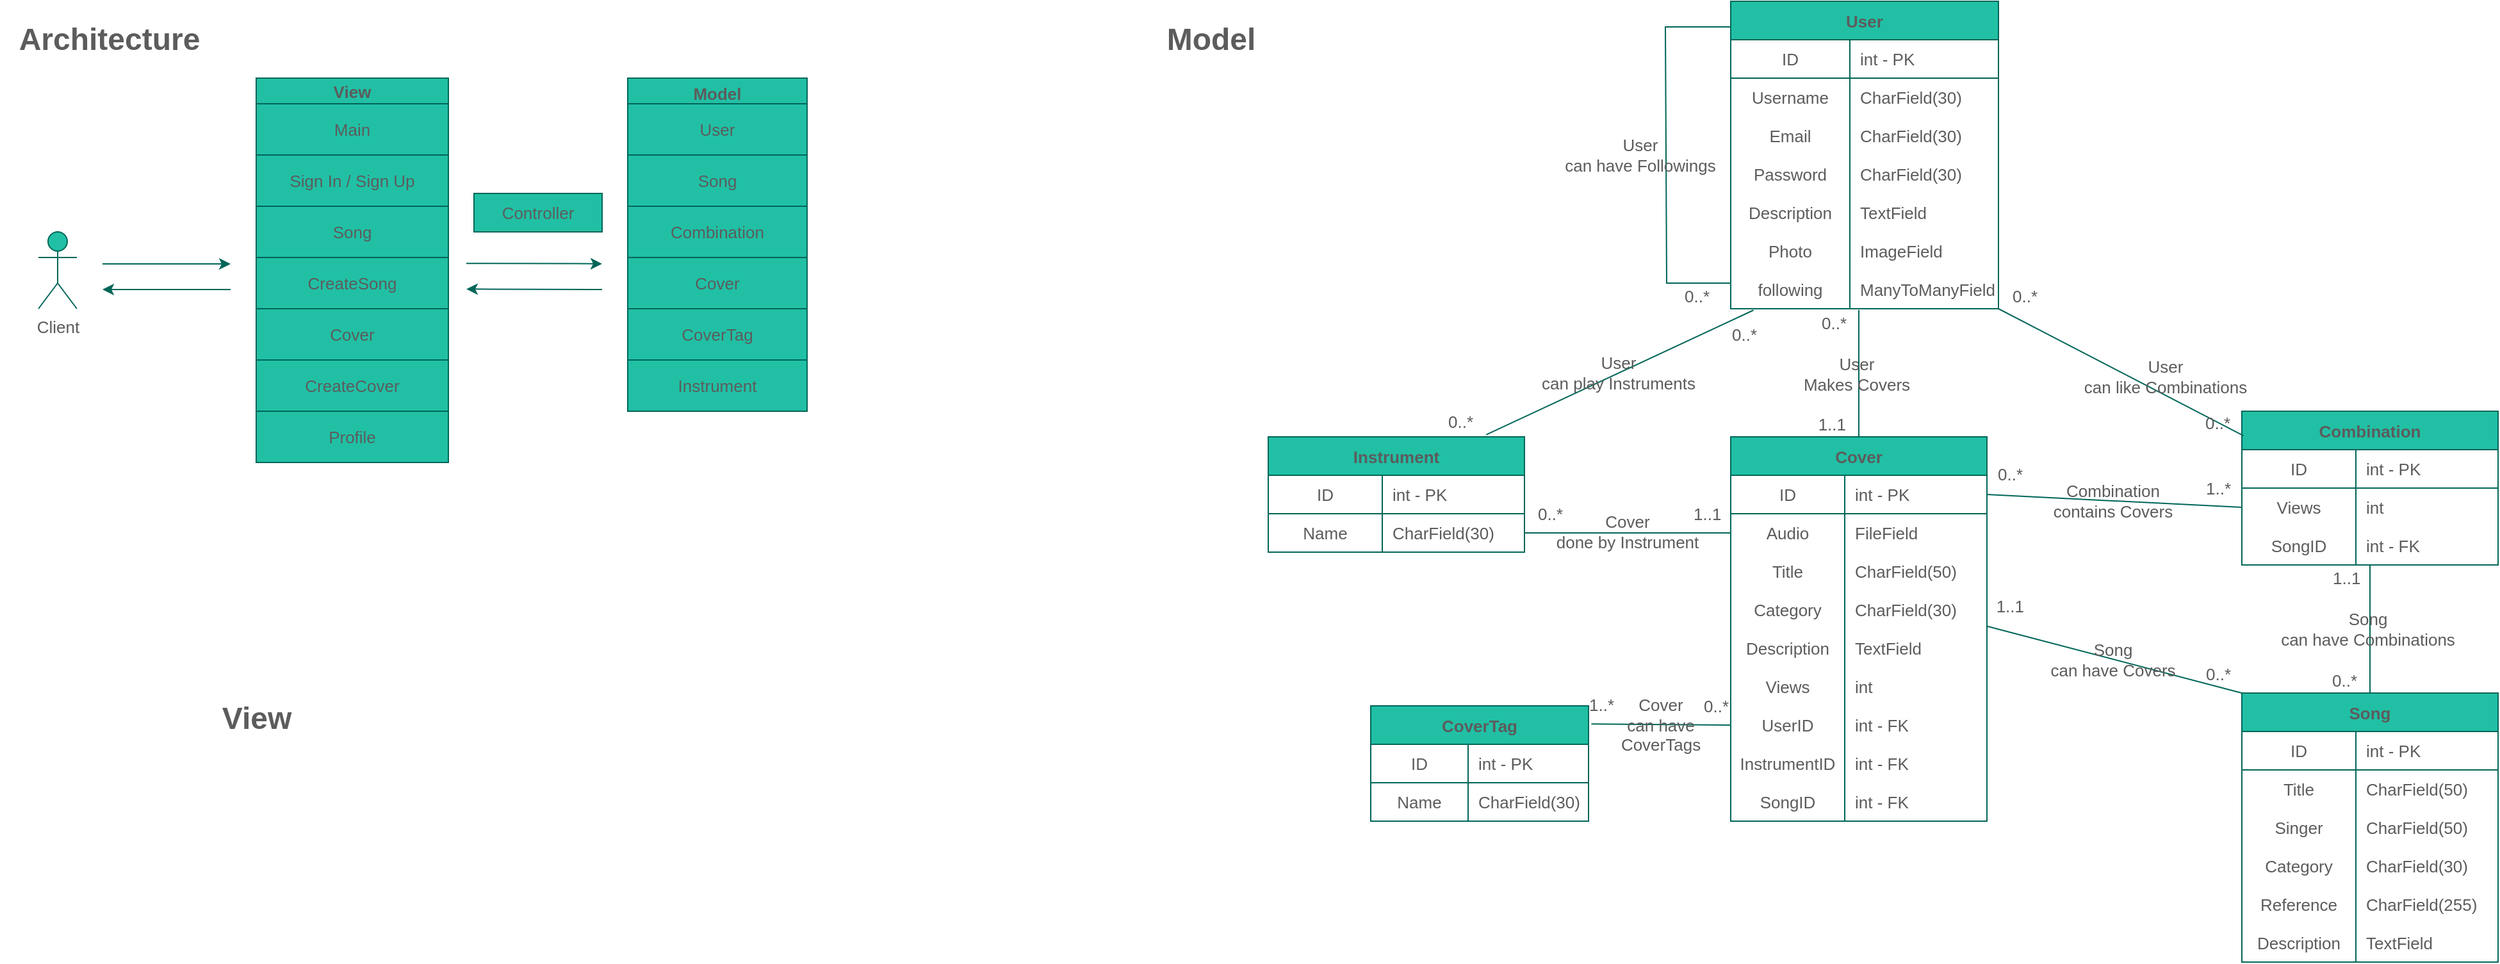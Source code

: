 <mxfile>
    <diagram id="qhhgVpQUWNCosZ2mL5r4" name="페이지-1">
        <mxGraphModel dx="892" dy="790" grid="1" gridSize="10" guides="1" tooltips="1" connect="1" arrows="1" fold="1" page="1" pageScale="1" pageWidth="827" pageHeight="1169" background="#FFFFFF" math="0" shadow="0">
            <root>
                <mxCell id="0"/>
                <mxCell id="1" parent="0"/>
                <mxCell id="4" style="edgeStyle=orthogonalEdgeStyle;rounded=0;orthogonalLoop=1;jettySize=auto;html=1;exitX=1;exitY=0.25;exitDx=0;exitDy=0;entryX=0;entryY=0.25;entryDx=0;entryDy=0;fontFamily=Helvetica;fontColor=#5C5C5C;labelBackgroundColor=none;labelBorderColor=none;strokeColor=#006658;fontSize=13;" parent="1" edge="1">
                    <mxGeometry relative="1" as="geometry">
                        <mxPoint x="260" y="265" as="targetPoint"/>
                        <mxPoint x="160" y="265" as="sourcePoint"/>
                    </mxGeometry>
                </mxCell>
                <mxCell id="7" style="edgeStyle=orthogonalEdgeStyle;rounded=0;orthogonalLoop=1;jettySize=auto;html=1;exitX=0;exitY=0.75;exitDx=0;exitDy=0;entryX=1;entryY=0.75;entryDx=0;entryDy=0;fontFamily=Helvetica;fontColor=#5C5C5C;labelBackgroundColor=none;labelBorderColor=none;strokeColor=#006658;fontSize=13;" parent="1" edge="1">
                    <mxGeometry relative="1" as="geometry">
                        <mxPoint x="260" y="285" as="sourcePoint"/>
                        <Array as="points">
                            <mxPoint x="260" y="285"/>
                            <mxPoint x="260" y="285"/>
                        </Array>
                        <mxPoint x="160" y="285" as="targetPoint"/>
                    </mxGeometry>
                </mxCell>
                <mxCell id="11" value="View" style="swimlane;fontFamily=Helvetica;fontColor=#5C5C5C;labelBackgroundColor=none;labelBorderColor=none;strokeColor=#006658;fillColor=#21C0A5;container=0;fontSize=13;startSize=20;" parent="1" vertex="1">
                    <mxGeometry x="280" y="120" width="150" height="300" as="geometry"/>
                </mxCell>
                <mxCell id="12" value="Main" style="whiteSpace=wrap;html=1;fontFamily=Helvetica;fontColor=#5C5C5C;labelBackgroundColor=none;labelBorderColor=none;strokeColor=#006658;fillColor=#21C0A5;fontSize=13;" parent="11" vertex="1">
                    <mxGeometry y="20" width="150" height="40.0" as="geometry"/>
                </mxCell>
                <mxCell id="30" value="Sign In / Sign Up" style="whiteSpace=wrap;html=1;fontFamily=Helvetica;fontColor=#5C5C5C;labelBackgroundColor=none;labelBorderColor=none;strokeColor=#006658;fillColor=#21C0A5;fontSize=13;" parent="11" vertex="1">
                    <mxGeometry y="60.0" width="150" height="40.0" as="geometry"/>
                </mxCell>
                <mxCell id="31" value="Song" style="whiteSpace=wrap;html=1;fontFamily=Helvetica;fontColor=#5C5C5C;labelBackgroundColor=none;labelBorderColor=none;strokeColor=#006658;fillColor=#21C0A5;fontSize=13;" parent="11" vertex="1">
                    <mxGeometry y="100.0" width="150" height="40.0" as="geometry"/>
                </mxCell>
                <mxCell id="32" value="CreateSong" style="whiteSpace=wrap;html=1;fontFamily=Helvetica;fontColor=#5C5C5C;labelBackgroundColor=none;labelBorderColor=none;strokeColor=#006658;fillColor=#21C0A5;fontSize=13;" parent="11" vertex="1">
                    <mxGeometry y="140" width="150" height="40.0" as="geometry"/>
                </mxCell>
                <mxCell id="33" value="Cover" style="whiteSpace=wrap;html=1;fontFamily=Helvetica;fontColor=#5C5C5C;labelBackgroundColor=none;labelBorderColor=none;strokeColor=#006658;fillColor=#21C0A5;fontSize=13;" parent="11" vertex="1">
                    <mxGeometry y="180.0" width="150" height="40.0" as="geometry"/>
                </mxCell>
                <mxCell id="34" value="CreateCover" style="whiteSpace=wrap;html=1;fontFamily=Helvetica;fontColor=#5C5C5C;labelBackgroundColor=none;labelBorderColor=none;strokeColor=#006658;fillColor=#21C0A5;fontSize=13;" parent="11" vertex="1">
                    <mxGeometry y="220" width="150" height="40.0" as="geometry"/>
                </mxCell>
                <mxCell id="35" value="Profile" style="whiteSpace=wrap;html=1;fontFamily=Helvetica;fontColor=#5C5C5C;labelBackgroundColor=none;labelBorderColor=none;strokeColor=#006658;fillColor=#21C0A5;fontSize=13;" parent="11" vertex="1">
                    <mxGeometry y="260" width="150" height="40.0" as="geometry"/>
                </mxCell>
                <mxCell id="23" value="Controller" style="rounded=0;whiteSpace=wrap;html=1;fontFamily=Helvetica;fontColor=#5C5C5C;labelBackgroundColor=none;labelBorderColor=none;strokeColor=#006658;fillColor=#21C0A5;fontSize=13;" parent="1" vertex="1">
                    <mxGeometry x="450" y="210" width="100" height="30" as="geometry"/>
                </mxCell>
                <mxCell id="24" style="edgeStyle=orthogonalEdgeStyle;rounded=0;orthogonalLoop=1;jettySize=auto;html=1;exitX=1;exitY=0.25;exitDx=0;exitDy=0;fontFamily=Helvetica;fontColor=#5C5C5C;labelBackgroundColor=none;labelBorderColor=none;strokeColor=#006658;fontSize=13;" parent="1" edge="1">
                    <mxGeometry relative="1" as="geometry">
                        <mxPoint x="550" y="265" as="targetPoint"/>
                        <mxPoint x="444" y="264.66" as="sourcePoint"/>
                        <Array as="points">
                            <mxPoint x="530" y="265"/>
                            <mxPoint x="530" y="265"/>
                        </Array>
                    </mxGeometry>
                </mxCell>
                <mxCell id="25" style="edgeStyle=orthogonalEdgeStyle;rounded=0;orthogonalLoop=1;jettySize=auto;html=1;entryX=1;entryY=0.75;entryDx=0;entryDy=0;fontFamily=Helvetica;fontColor=#5C5C5C;labelBackgroundColor=none;labelBorderColor=none;strokeColor=#006658;fontSize=13;" parent="1" edge="1">
                    <mxGeometry relative="1" as="geometry">
                        <mxPoint x="550" y="285" as="sourcePoint"/>
                        <Array as="points">
                            <mxPoint x="544" y="284.66"/>
                            <mxPoint x="544" y="284.66"/>
                        </Array>
                        <mxPoint x="444" y="284.66" as="targetPoint"/>
                    </mxGeometry>
                </mxCell>
                <mxCell id="26" value="Model" style="swimlane;fontFamily=Helvetica;fontColor=#5C5C5C;labelBackgroundColor=none;labelBorderColor=none;strokeColor=#006658;fillColor=#21C0A5;expand=1;container=0;fontSize=13;" parent="1" vertex="1">
                    <mxGeometry x="570" y="120" width="140" height="260" as="geometry"/>
                </mxCell>
                <mxCell id="36" value="Client" style="shape=umlActor;verticalLabelPosition=bottom;verticalAlign=top;html=1;outlineConnect=0;fontFamily=Helvetica;fontColor=#5C5C5C;labelBackgroundColor=none;labelBorderColor=none;strokeColor=#006658;fillColor=#21C0A5;fontSize=13;" parent="1" vertex="1">
                    <mxGeometry x="110" y="240" width="30" height="60" as="geometry"/>
                </mxCell>
                <mxCell id="125" value="User" style="shape=table;startSize=30;container=1;collapsible=0;childLayout=tableLayout;fixedRows=1;rowLines=0;fontStyle=1;align=center;fontFamily=Helvetica;fontSize=13;fontColor=#5C5C5C;labelBackgroundColor=none;labelBorderColor=none;strokeColor=#006658;fillColor=#21C0A5;resizeHeight=0;movable=1;resizable=1;" parent="1" vertex="1">
                    <mxGeometry x="1431" y="60" width="209" height="240" as="geometry"/>
                </mxCell>
                <mxCell id="126" value="" style="shape=partialRectangle;html=1;whiteSpace=wrap;collapsible=0;dropTarget=0;pointerEvents=0;fillColor=none;top=0;left=0;bottom=1;right=0;points=[[0,0.5],[1,0.5]];portConstraint=eastwest;fontFamily=Helvetica;fontColor=#5C5C5C;labelBackgroundColor=none;labelBorderColor=none;strokeColor=#006658;fontSize=13;" parent="125" vertex="1">
                    <mxGeometry y="30" width="209" height="30" as="geometry"/>
                </mxCell>
                <mxCell id="127" value="ID" style="shape=partialRectangle;html=1;whiteSpace=wrap;connectable=0;fillColor=none;top=0;left=0;bottom=0;right=0;overflow=hidden;fontFamily=Helvetica;fontColor=#5C5C5C;labelBackgroundColor=none;labelBorderColor=none;strokeColor=#006658;fontSize=13;" parent="126" vertex="1">
                    <mxGeometry width="93" height="30" as="geometry"/>
                </mxCell>
                <mxCell id="128" value="int - PK" style="shape=partialRectangle;html=1;whiteSpace=wrap;connectable=0;fillColor=none;top=0;left=0;bottom=0;right=0;align=left;spacingLeft=6;overflow=hidden;fontFamily=Helvetica;fontColor=#5C5C5C;labelBackgroundColor=none;labelBorderColor=none;strokeColor=#006658;fontSize=13;" parent="126" vertex="1">
                    <mxGeometry x="93" width="116" height="30" as="geometry"/>
                </mxCell>
                <mxCell id="129" value="" style="shape=partialRectangle;html=1;whiteSpace=wrap;collapsible=0;dropTarget=0;pointerEvents=0;fillColor=none;top=0;left=0;bottom=0;right=0;points=[[0,0.5],[1,0.5]];portConstraint=eastwest;fontFamily=Helvetica;fontColor=#5C5C5C;labelBackgroundColor=none;labelBorderColor=none;resizeHeight=0;fontSize=13;strokeColor=#006658;" parent="125" vertex="1">
                    <mxGeometry y="60" width="209" height="30" as="geometry"/>
                </mxCell>
                <mxCell id="130" value="Username" style="shape=partialRectangle;html=1;whiteSpace=wrap;connectable=0;fillColor=none;top=0;left=0;bottom=0;right=0;overflow=hidden;fontFamily=Helvetica;fontColor=#5C5C5C;labelBackgroundColor=none;labelBorderColor=none;resizeHeight=0;fontSize=13;strokeColor=#006658;" parent="129" vertex="1">
                    <mxGeometry width="93" height="30" as="geometry"/>
                </mxCell>
                <mxCell id="131" value="CharField(30)" style="shape=partialRectangle;html=1;whiteSpace=wrap;connectable=0;fillColor=none;top=0;left=0;bottom=0;right=0;align=left;spacingLeft=6;overflow=hidden;fontFamily=Helvetica;fontColor=#5C5C5C;labelBackgroundColor=none;labelBorderColor=none;fontSize=13;strokeColor=#006658;" parent="129" vertex="1">
                    <mxGeometry x="93" width="116" height="30" as="geometry"/>
                </mxCell>
                <mxCell id="132" value="" style="shape=partialRectangle;html=1;whiteSpace=wrap;collapsible=0;dropTarget=0;pointerEvents=0;fillColor=none;top=0;left=0;bottom=0;right=0;points=[[0,0.5],[1,0.5]];portConstraint=eastwest;fontFamily=Helvetica;fontColor=#5C5C5C;labelBackgroundColor=none;labelBorderColor=none;fontSize=13;strokeColor=#006658;" parent="125" vertex="1">
                    <mxGeometry y="90" width="209" height="30" as="geometry"/>
                </mxCell>
                <mxCell id="133" value="Email" style="shape=partialRectangle;html=1;whiteSpace=wrap;connectable=0;fillColor=none;top=0;left=0;bottom=0;right=0;overflow=hidden;fontFamily=Helvetica;fontColor=#5C5C5C;labelBackgroundColor=none;labelBorderColor=none;fontSize=13;strokeColor=#006658;" parent="132" vertex="1">
                    <mxGeometry width="93" height="30" as="geometry"/>
                </mxCell>
                <mxCell id="134" value="CharField(30)" style="shape=partialRectangle;html=1;whiteSpace=wrap;connectable=0;fillColor=none;top=0;left=0;bottom=0;right=0;align=left;spacingLeft=6;overflow=hidden;fontFamily=Helvetica;fontColor=#5C5C5C;labelBackgroundColor=none;labelBorderColor=none;fontSize=13;strokeColor=#006658;" parent="132" vertex="1">
                    <mxGeometry x="93" width="116" height="30" as="geometry"/>
                </mxCell>
                <mxCell id="138" value="" style="shape=partialRectangle;html=1;whiteSpace=wrap;collapsible=0;dropTarget=0;pointerEvents=0;fillColor=none;top=0;left=0;bottom=0;right=0;points=[[0,0.5],[1,0.5]];portConstraint=eastwest;fontFamily=Helvetica;fontColor=#5C5C5C;labelBackgroundColor=none;labelBorderColor=none;fontSize=13;strokeColor=#006658;" parent="125" vertex="1">
                    <mxGeometry y="120" width="209" height="30" as="geometry"/>
                </mxCell>
                <mxCell id="139" value="Password" style="shape=partialRectangle;html=1;whiteSpace=wrap;connectable=0;fillColor=none;top=0;left=0;bottom=0;right=0;overflow=hidden;fontFamily=Helvetica;fontColor=#5C5C5C;labelBackgroundColor=none;labelBorderColor=none;fontSize=13;strokeColor=#006658;" parent="138" vertex="1">
                    <mxGeometry width="93" height="30" as="geometry"/>
                </mxCell>
                <mxCell id="140" value="CharField(30)" style="shape=partialRectangle;html=1;whiteSpace=wrap;connectable=0;fillColor=none;top=0;left=0;bottom=0;right=0;align=left;spacingLeft=6;overflow=hidden;fontFamily=Helvetica;fontColor=#5C5C5C;labelBackgroundColor=none;labelBorderColor=none;fontSize=13;strokeColor=#006658;" parent="138" vertex="1">
                    <mxGeometry x="93" width="116" height="30" as="geometry"/>
                </mxCell>
                <mxCell id="265" value="" style="shape=partialRectangle;html=1;whiteSpace=wrap;collapsible=0;dropTarget=0;pointerEvents=0;fillColor=none;top=0;left=0;bottom=0;right=0;points=[[0,0.5],[1,0.5]];portConstraint=eastwest;fontFamily=Helvetica;fontColor=#5C5C5C;labelBackgroundColor=none;labelBorderColor=none;fontSize=13;strokeColor=#006658;" parent="125" vertex="1">
                    <mxGeometry y="150" width="209" height="30" as="geometry"/>
                </mxCell>
                <mxCell id="266" value="Description" style="shape=partialRectangle;html=1;whiteSpace=wrap;connectable=0;fillColor=none;top=0;left=0;bottom=0;right=0;overflow=hidden;fontFamily=Helvetica;fontColor=#5C5C5C;labelBackgroundColor=none;labelBorderColor=none;fontSize=13;strokeColor=#006658;" parent="265" vertex="1">
                    <mxGeometry width="93" height="30" as="geometry"/>
                </mxCell>
                <mxCell id="267" value="TextField" style="shape=partialRectangle;html=1;whiteSpace=wrap;connectable=0;fillColor=none;top=0;left=0;bottom=0;right=0;align=left;spacingLeft=6;overflow=hidden;fontFamily=Helvetica;fontColor=#5C5C5C;labelBackgroundColor=none;labelBorderColor=none;fontSize=13;strokeColor=#006658;" parent="265" vertex="1">
                    <mxGeometry x="93" width="116" height="30" as="geometry"/>
                </mxCell>
                <mxCell id="224" value="" style="shape=partialRectangle;html=1;whiteSpace=wrap;collapsible=0;dropTarget=0;pointerEvents=0;fillColor=none;top=0;left=0;bottom=0;right=0;points=[[0,0.5],[1,0.5]];portConstraint=eastwest;fontFamily=Helvetica;fontColor=#5C5C5C;labelBackgroundColor=none;labelBorderColor=none;fontSize=13;strokeColor=#006658;" parent="125" vertex="1">
                    <mxGeometry y="180" width="209" height="30" as="geometry"/>
                </mxCell>
                <mxCell id="225" value="Photo" style="shape=partialRectangle;html=1;whiteSpace=wrap;connectable=0;fillColor=none;top=0;left=0;bottom=0;right=0;overflow=hidden;fontFamily=Helvetica;fontColor=#5C5C5C;labelBackgroundColor=none;labelBorderColor=none;fontSize=13;strokeColor=#006658;" parent="224" vertex="1">
                    <mxGeometry width="93" height="30" as="geometry"/>
                </mxCell>
                <mxCell id="226" value="ImageField" style="shape=partialRectangle;html=1;whiteSpace=wrap;connectable=0;fillColor=none;top=0;left=0;bottom=0;right=0;align=left;spacingLeft=6;overflow=hidden;fontFamily=Helvetica;fontColor=#5C5C5C;labelBackgroundColor=none;labelBorderColor=none;fontSize=13;strokeColor=#006658;" parent="224" vertex="1">
                    <mxGeometry x="93" width="116" height="30" as="geometry"/>
                </mxCell>
                <mxCell id="320" value="" style="shape=partialRectangle;html=1;whiteSpace=wrap;collapsible=0;dropTarget=0;pointerEvents=0;fillColor=none;top=0;left=0;bottom=0;right=0;points=[[0,0.5],[1,0.5]];portConstraint=eastwest;fontFamily=Helvetica;fontColor=#5C5C5C;labelBackgroundColor=none;labelBorderColor=none;fontSize=13;strokeColor=#006658;" parent="125" vertex="1">
                    <mxGeometry y="210" width="209" height="30" as="geometry"/>
                </mxCell>
                <mxCell id="321" value="following" style="shape=partialRectangle;html=1;whiteSpace=wrap;connectable=0;fillColor=none;top=0;left=0;bottom=0;right=0;overflow=hidden;fontFamily=Helvetica;fontColor=#5C5C5C;labelBackgroundColor=none;labelBorderColor=none;fontSize=13;strokeColor=#006658;" parent="320" vertex="1">
                    <mxGeometry width="93" height="30" as="geometry"/>
                </mxCell>
                <mxCell id="322" value="ManyToManyField" style="shape=partialRectangle;html=1;whiteSpace=wrap;connectable=0;fillColor=none;top=0;left=0;bottom=0;right=0;align=left;spacingLeft=6;overflow=hidden;fontFamily=Helvetica;fontColor=#5C5C5C;labelBackgroundColor=none;labelBorderColor=none;fontSize=13;strokeColor=#006658;" parent="320" vertex="1">
                    <mxGeometry x="93" width="116" height="30" as="geometry"/>
                </mxCell>
                <mxCell id="149" value="" style="endArrow=none;html=1;fontFamily=Helvetica;fontSize=13;exitX=0.085;exitY=1.038;exitDx=0;exitDy=0;fontColor=#5C5C5C;labelBackgroundColor=none;labelBorderColor=none;strokeColor=#006658;endFill=0;entryX=0.851;entryY=-0.019;entryDx=0;entryDy=0;exitPerimeter=0;entryPerimeter=0;" parent="1" source="320" target="167" edge="1">
                    <mxGeometry relative="1" as="geometry">
                        <mxPoint x="1680" y="210" as="sourcePoint"/>
                        <mxPoint x="1800" y="180" as="targetPoint"/>
                    </mxGeometry>
                </mxCell>
                <mxCell id="150" value="User&lt;br style=&quot;font-size: 13px&quot;&gt;can play Instruments" style="edgeLabel;resizable=0;html=1;align=center;verticalAlign=middle;fontFamily=Helvetica;fontColor=#5C5C5C;labelBorderColor=none;fontSize=13;labelBackgroundColor=none;" parent="149" connectable="0" vertex="1">
                    <mxGeometry relative="1" as="geometry">
                        <mxPoint x="-2" as="offset"/>
                    </mxGeometry>
                </mxCell>
                <mxCell id="151" value="0..*" style="edgeLabel;resizable=0;html=1;align=left;verticalAlign=bottom;fontFamily=Helvetica;fontColor=#5C5C5C;labelBackgroundColor=none;labelBorderColor=none;fontSize=13;" parent="149" connectable="0" vertex="1">
                    <mxGeometry x="-1" relative="1" as="geometry">
                        <mxPoint x="-19" y="29" as="offset"/>
                    </mxGeometry>
                </mxCell>
                <mxCell id="152" value="0..*" style="edgeLabel;resizable=0;html=1;align=right;verticalAlign=bottom;fontFamily=Helvetica;fontColor=#5C5C5C;labelBackgroundColor=none;labelBorderColor=none;fontSize=13;" parent="149" connectable="0" vertex="1">
                    <mxGeometry x="1" relative="1" as="geometry">
                        <mxPoint x="-10" as="offset"/>
                    </mxGeometry>
                </mxCell>
                <mxCell id="167" value="Instrument" style="shape=table;startSize=30;container=1;collapsible=0;childLayout=tableLayout;fixedRows=1;rowLines=0;fontStyle=1;align=center;fontFamily=Helvetica;fontSize=13;fontColor=#5C5C5C;labelBackgroundColor=none;labelBorderColor=none;strokeColor=#006658;fillColor=#21C0A5;" parent="1" vertex="1">
                    <mxGeometry x="1070" y="400" width="200" height="90" as="geometry"/>
                </mxCell>
                <mxCell id="168" value="" style="shape=partialRectangle;html=1;whiteSpace=wrap;collapsible=0;dropTarget=0;pointerEvents=0;fillColor=none;top=0;left=0;bottom=1;right=0;points=[[0,0.5],[1,0.5]];portConstraint=eastwest;fontFamily=Helvetica;fontColor=#5C5C5C;labelBackgroundColor=none;labelBorderColor=none;strokeColor=#006658;fontSize=13;" parent="167" vertex="1">
                    <mxGeometry y="30" width="200" height="30" as="geometry"/>
                </mxCell>
                <mxCell id="169" value="ID" style="shape=partialRectangle;html=1;whiteSpace=wrap;connectable=0;fillColor=none;top=0;left=0;bottom=0;right=0;overflow=hidden;fontFamily=Helvetica;fontColor=#5C5C5C;labelBackgroundColor=none;labelBorderColor=none;fontSize=13;strokeColor=#006658;" parent="168" vertex="1">
                    <mxGeometry width="89" height="30" as="geometry"/>
                </mxCell>
                <mxCell id="170" value="int - PK" style="shape=partialRectangle;html=1;whiteSpace=wrap;connectable=0;fillColor=none;top=0;left=0;bottom=0;right=0;align=left;spacingLeft=6;overflow=hidden;fontFamily=Helvetica;fontColor=#5C5C5C;labelBackgroundColor=none;labelBorderColor=none;fontSize=13;strokeColor=#006658;" parent="168" vertex="1">
                    <mxGeometry x="89" width="111" height="30" as="geometry"/>
                </mxCell>
                <mxCell id="171" value="" style="shape=partialRectangle;html=1;whiteSpace=wrap;collapsible=0;dropTarget=0;pointerEvents=0;fillColor=none;top=0;left=0;bottom=0;right=0;points=[[0,0.5],[1,0.5]];portConstraint=eastwest;fontFamily=Helvetica;fontColor=#5C5C5C;labelBackgroundColor=none;labelBorderColor=none;fontSize=13;strokeColor=#006658;" parent="167" vertex="1">
                    <mxGeometry y="60" width="200" height="30" as="geometry"/>
                </mxCell>
                <mxCell id="172" value="Name" style="shape=partialRectangle;html=1;whiteSpace=wrap;connectable=0;fillColor=none;top=0;left=0;bottom=0;right=0;overflow=hidden;fontFamily=Helvetica;fontColor=#5C5C5C;labelBackgroundColor=none;labelBorderColor=none;fontSize=13;strokeColor=#006658;" parent="171" vertex="1">
                    <mxGeometry width="89" height="30" as="geometry"/>
                </mxCell>
                <mxCell id="173" value="CharField(30)" style="shape=partialRectangle;html=1;whiteSpace=wrap;connectable=0;fillColor=none;top=0;left=0;bottom=0;right=0;align=left;spacingLeft=6;overflow=hidden;fontFamily=Helvetica;fontColor=#5C5C5C;labelBackgroundColor=none;labelBorderColor=none;fontSize=13;strokeColor=#006658;" parent="171" vertex="1">
                    <mxGeometry x="89" width="111" height="30" as="geometry"/>
                </mxCell>
                <mxCell id="174" value="Cover" style="shape=table;startSize=30;container=1;collapsible=0;childLayout=tableLayout;fixedRows=1;rowLines=0;fontStyle=1;align=center;fontFamily=Helvetica;fontSize=13;fontColor=#5C5C5C;labelBackgroundColor=none;labelBorderColor=none;strokeColor=#006658;fillColor=#21C0A5;" parent="1" vertex="1">
                    <mxGeometry x="1431" y="400" width="200" height="300" as="geometry"/>
                </mxCell>
                <mxCell id="175" value="" style="shape=partialRectangle;html=1;whiteSpace=wrap;collapsible=0;dropTarget=0;pointerEvents=0;fillColor=none;top=0;left=0;bottom=1;right=0;points=[[0,0.5],[1,0.5]];portConstraint=eastwest;fontFamily=Helvetica;fontColor=#5C5C5C;labelBackgroundColor=none;labelBorderColor=none;strokeColor=#006658;fontSize=13;" parent="174" vertex="1">
                    <mxGeometry y="30" width="200" height="30" as="geometry"/>
                </mxCell>
                <mxCell id="176" value="ID" style="shape=partialRectangle;html=1;whiteSpace=wrap;connectable=0;fillColor=none;top=0;left=0;bottom=0;right=0;overflow=hidden;fontFamily=Helvetica;fontColor=#5C5C5C;labelBackgroundColor=none;labelBorderColor=none;strokeColor=#006658;fontSize=13;" parent="175" vertex="1">
                    <mxGeometry width="89" height="30" as="geometry"/>
                </mxCell>
                <mxCell id="177" value="int - PK" style="shape=partialRectangle;html=1;whiteSpace=wrap;connectable=0;fillColor=none;top=0;left=0;bottom=0;right=0;align=left;spacingLeft=6;overflow=hidden;fontFamily=Helvetica;fontColor=#5C5C5C;labelBackgroundColor=none;labelBorderColor=none;strokeColor=#006658;fontSize=13;" parent="175" vertex="1">
                    <mxGeometry x="89" width="111" height="30" as="geometry"/>
                </mxCell>
                <mxCell id="259" value="" style="shape=partialRectangle;html=1;whiteSpace=wrap;collapsible=0;dropTarget=0;pointerEvents=0;fillColor=none;top=0;left=0;bottom=0;right=0;points=[[0,0.5],[1,0.5]];portConstraint=eastwest;fontFamily=Helvetica;fontColor=#5C5C5C;labelBackgroundColor=none;labelBorderColor=none;fontSize=13;strokeColor=#006658;" parent="174" vertex="1">
                    <mxGeometry y="60" width="200" height="30" as="geometry"/>
                </mxCell>
                <mxCell id="260" value="Audio" style="shape=partialRectangle;html=1;whiteSpace=wrap;connectable=0;fillColor=none;top=0;left=0;bottom=0;right=0;overflow=hidden;fontFamily=Helvetica;fontColor=#5C5C5C;labelBackgroundColor=none;labelBorderColor=none;fontSize=13;strokeColor=#006658;" parent="259" vertex="1">
                    <mxGeometry width="89" height="30" as="geometry"/>
                </mxCell>
                <mxCell id="261" value="FileField" style="shape=partialRectangle;html=1;whiteSpace=wrap;connectable=0;fillColor=none;top=0;left=0;bottom=0;right=0;align=left;spacingLeft=6;overflow=hidden;fontFamily=Helvetica;fontColor=#5C5C5C;labelBackgroundColor=none;labelBorderColor=none;fontSize=13;strokeColor=#006658;" parent="259" vertex="1">
                    <mxGeometry x="89" width="111" height="30" as="geometry"/>
                </mxCell>
                <mxCell id="178" value="" style="shape=partialRectangle;html=1;whiteSpace=wrap;collapsible=0;dropTarget=0;pointerEvents=0;fillColor=none;top=0;left=0;bottom=0;right=0;points=[[0,0.5],[1,0.5]];portConstraint=eastwest;fontFamily=Helvetica;fontColor=#5C5C5C;labelBackgroundColor=none;labelBorderColor=none;fontSize=13;strokeColor=#006658;" parent="174" vertex="1">
                    <mxGeometry y="90" width="200" height="30" as="geometry"/>
                </mxCell>
                <mxCell id="179" value="Title" style="shape=partialRectangle;html=1;whiteSpace=wrap;connectable=0;fillColor=none;top=0;left=0;bottom=0;right=0;overflow=hidden;fontFamily=Helvetica;fontColor=#5C5C5C;labelBackgroundColor=none;labelBorderColor=none;fontSize=13;strokeColor=#006658;" parent="178" vertex="1">
                    <mxGeometry width="89" height="30" as="geometry"/>
                </mxCell>
                <mxCell id="180" value="CharField(50)" style="shape=partialRectangle;html=1;whiteSpace=wrap;connectable=0;fillColor=none;top=0;left=0;bottom=0;right=0;align=left;spacingLeft=6;overflow=hidden;fontFamily=Helvetica;fontColor=#5C5C5C;labelBackgroundColor=none;labelBorderColor=none;fontSize=13;strokeColor=#006658;" parent="178" vertex="1">
                    <mxGeometry x="89" width="111" height="30" as="geometry"/>
                </mxCell>
                <mxCell id="181" value="" style="shape=partialRectangle;html=1;whiteSpace=wrap;collapsible=0;dropTarget=0;pointerEvents=0;fillColor=none;top=0;left=0;bottom=0;right=0;points=[[0,0.5],[1,0.5]];portConstraint=eastwest;fontFamily=Helvetica;fontColor=#5C5C5C;labelBackgroundColor=none;labelBorderColor=none;fontSize=13;strokeColor=#006658;" parent="174" vertex="1">
                    <mxGeometry y="120" width="200" height="30" as="geometry"/>
                </mxCell>
                <mxCell id="182" value="Category" style="shape=partialRectangle;html=1;whiteSpace=wrap;connectable=0;fillColor=none;top=0;left=0;bottom=0;right=0;overflow=hidden;fontFamily=Helvetica;fontColor=#5C5C5C;labelBackgroundColor=none;labelBorderColor=none;fontSize=13;strokeColor=#006658;" parent="181" vertex="1">
                    <mxGeometry width="89" height="30" as="geometry"/>
                </mxCell>
                <mxCell id="183" value="CharField(30)" style="shape=partialRectangle;html=1;whiteSpace=wrap;connectable=0;fillColor=none;top=0;left=0;bottom=0;right=0;align=left;spacingLeft=6;overflow=hidden;fontFamily=Helvetica;fontColor=#5C5C5C;labelBackgroundColor=none;labelBorderColor=none;fontSize=13;strokeColor=#006658;" parent="181" vertex="1">
                    <mxGeometry x="89" width="111" height="30" as="geometry"/>
                </mxCell>
                <mxCell id="184" value="" style="shape=partialRectangle;html=1;whiteSpace=wrap;collapsible=0;dropTarget=0;pointerEvents=0;fillColor=none;top=0;left=0;bottom=0;right=0;points=[[0,0.5],[1,0.5]];portConstraint=eastwest;fontFamily=Helvetica;fontColor=#5C5C5C;labelBackgroundColor=none;labelBorderColor=none;fontSize=13;strokeColor=#006658;" parent="174" vertex="1">
                    <mxGeometry y="150" width="200" height="30" as="geometry"/>
                </mxCell>
                <mxCell id="185" value="Description" style="shape=partialRectangle;html=1;whiteSpace=wrap;connectable=0;fillColor=none;top=0;left=0;bottom=0;right=0;overflow=hidden;fontFamily=Helvetica;fontColor=#5C5C5C;labelBackgroundColor=none;labelBorderColor=none;fontSize=13;strokeColor=#006658;" parent="184" vertex="1">
                    <mxGeometry width="89" height="30" as="geometry"/>
                </mxCell>
                <mxCell id="186" value="TextField" style="shape=partialRectangle;html=1;whiteSpace=wrap;connectable=0;fillColor=none;top=0;left=0;bottom=0;right=0;align=left;spacingLeft=6;overflow=hidden;fontFamily=Helvetica;fontColor=#5C5C5C;labelBackgroundColor=none;labelBorderColor=none;fontSize=13;strokeColor=#006658;" parent="184" vertex="1">
                    <mxGeometry x="89" width="111" height="30" as="geometry"/>
                </mxCell>
                <mxCell id="221" value="" style="shape=partialRectangle;html=1;whiteSpace=wrap;collapsible=0;dropTarget=0;pointerEvents=0;fillColor=none;top=0;left=0;bottom=0;right=0;points=[[0,0.5],[1,0.5]];portConstraint=eastwest;fontFamily=Helvetica;fontColor=#5C5C5C;labelBackgroundColor=none;labelBorderColor=none;fontSize=13;strokeColor=#006658;" parent="174" vertex="1">
                    <mxGeometry y="180" width="200" height="30" as="geometry"/>
                </mxCell>
                <mxCell id="222" value="Views" style="shape=partialRectangle;html=1;whiteSpace=wrap;connectable=0;fillColor=none;top=0;left=0;bottom=0;right=0;overflow=hidden;fontFamily=Helvetica;fontColor=#5C5C5C;labelBackgroundColor=none;labelBorderColor=none;fontSize=13;strokeColor=#006658;" parent="221" vertex="1">
                    <mxGeometry width="89" height="30" as="geometry"/>
                </mxCell>
                <mxCell id="223" value="int" style="shape=partialRectangle;html=1;whiteSpace=wrap;connectable=0;fillColor=none;top=0;left=0;bottom=0;right=0;align=left;spacingLeft=6;overflow=hidden;fontFamily=Helvetica;fontColor=#5C5C5C;labelBackgroundColor=none;labelBorderColor=none;fontSize=13;strokeColor=#006658;" parent="221" vertex="1">
                    <mxGeometry x="89" width="111" height="30" as="geometry"/>
                </mxCell>
                <mxCell id="192" value="" style="shape=partialRectangle;html=1;whiteSpace=wrap;collapsible=0;dropTarget=0;pointerEvents=0;fillColor=none;top=0;left=0;bottom=0;right=0;points=[[0,0.5],[1,0.5]];portConstraint=eastwest;fontFamily=Helvetica;fontColor=#5C5C5C;labelBackgroundColor=none;labelBorderColor=none;fontSize=13;strokeColor=#006658;" parent="174" vertex="1">
                    <mxGeometry y="210" width="200" height="30" as="geometry"/>
                </mxCell>
                <mxCell id="193" value="UserID" style="shape=partialRectangle;html=1;whiteSpace=wrap;connectable=0;fillColor=none;top=0;left=0;bottom=0;right=0;overflow=hidden;fontFamily=Helvetica;fontColor=#5C5C5C;labelBackgroundColor=none;labelBorderColor=none;fontSize=13;strokeColor=#006658;" parent="192" vertex="1">
                    <mxGeometry width="89" height="30" as="geometry"/>
                </mxCell>
                <mxCell id="194" value="int - FK" style="shape=partialRectangle;html=1;whiteSpace=wrap;connectable=0;fillColor=none;top=0;left=0;bottom=0;right=0;align=left;spacingLeft=6;overflow=hidden;fontFamily=Helvetica;fontColor=#5C5C5C;labelBackgroundColor=none;labelBorderColor=none;fontSize=13;strokeColor=#006658;" parent="192" vertex="1">
                    <mxGeometry x="89" width="111" height="30" as="geometry"/>
                </mxCell>
                <mxCell id="195" value="" style="shape=partialRectangle;html=1;whiteSpace=wrap;collapsible=0;dropTarget=0;pointerEvents=0;fillColor=none;top=0;left=0;bottom=0;right=0;points=[[0,0.5],[1,0.5]];portConstraint=eastwest;fontFamily=Helvetica;fontColor=#5C5C5C;labelBackgroundColor=none;labelBorderColor=none;fontSize=13;strokeColor=#006658;" parent="174" vertex="1">
                    <mxGeometry y="240" width="200" height="30" as="geometry"/>
                </mxCell>
                <mxCell id="196" value="InstrumentID" style="shape=partialRectangle;html=1;whiteSpace=wrap;connectable=0;fillColor=none;top=0;left=0;bottom=0;right=0;overflow=hidden;fontFamily=Helvetica;fontColor=#5C5C5C;labelBackgroundColor=none;labelBorderColor=none;fontSize=13;strokeColor=#006658;" parent="195" vertex="1">
                    <mxGeometry width="89" height="30" as="geometry"/>
                </mxCell>
                <mxCell id="197" value="int - FK" style="shape=partialRectangle;html=1;whiteSpace=wrap;connectable=0;fillColor=none;top=0;left=0;bottom=0;right=0;align=left;spacingLeft=6;overflow=hidden;fontFamily=Helvetica;fontColor=#5C5C5C;labelBackgroundColor=none;labelBorderColor=none;fontSize=13;strokeColor=#006658;" parent="195" vertex="1">
                    <mxGeometry x="89" width="111" height="30" as="geometry"/>
                </mxCell>
                <mxCell id="217" value="" style="shape=partialRectangle;html=1;whiteSpace=wrap;collapsible=0;dropTarget=0;pointerEvents=0;fillColor=none;top=0;left=0;bottom=0;right=0;points=[[0,0.5],[1,0.5]];portConstraint=eastwest;fontFamily=Helvetica;fontColor=#5C5C5C;labelBackgroundColor=none;labelBorderColor=none;fontSize=13;strokeColor=#006658;" parent="174" vertex="1">
                    <mxGeometry y="270" width="200" height="30" as="geometry"/>
                </mxCell>
                <mxCell id="218" value="SongID" style="shape=partialRectangle;html=1;whiteSpace=wrap;connectable=0;fillColor=none;top=0;left=0;bottom=0;right=0;overflow=hidden;fontFamily=Helvetica;fontColor=#5C5C5C;labelBackgroundColor=none;labelBorderColor=none;fontSize=13;strokeColor=#006658;" parent="217" vertex="1">
                    <mxGeometry width="89" height="30" as="geometry"/>
                </mxCell>
                <mxCell id="219" value="int - FK" style="shape=partialRectangle;html=1;whiteSpace=wrap;connectable=0;fillColor=none;top=0;left=0;bottom=0;right=0;align=left;spacingLeft=6;overflow=hidden;fontFamily=Helvetica;fontColor=#5C5C5C;labelBackgroundColor=none;labelBorderColor=none;fontSize=13;strokeColor=#006658;" parent="217" vertex="1">
                    <mxGeometry x="89" width="111" height="30" as="geometry"/>
                </mxCell>
                <mxCell id="188" value="" style="endArrow=none;html=1;fontFamily=Helvetica;fontSize=13;entryX=0.5;entryY=0;entryDx=0;entryDy=0;fontColor=#5C5C5C;labelBackgroundColor=none;labelBorderColor=none;strokeColor=#006658;endFill=0;" parent="1" target="174" edge="1">
                    <mxGeometry relative="1" as="geometry">
                        <mxPoint x="1531" y="301" as="sourcePoint"/>
                        <mxPoint x="1754.5" y="339.58" as="targetPoint"/>
                    </mxGeometry>
                </mxCell>
                <mxCell id="189" value="User&lt;br style=&quot;font-size: 13px;&quot;&gt;Makes Covers" style="edgeLabel;resizable=0;html=1;align=center;verticalAlign=middle;fontFamily=Helvetica;fontColor=#5C5C5C;labelBorderColor=none;fontSize=13;labelBackgroundColor=none;" parent="188" connectable="0" vertex="1">
                    <mxGeometry relative="1" as="geometry">
                        <mxPoint x="-2" as="offset"/>
                    </mxGeometry>
                </mxCell>
                <mxCell id="190" value="0..*" style="edgeLabel;resizable=0;html=1;align=left;verticalAlign=bottom;fontFamily=Helvetica;fontColor=#5C5C5C;labelBackgroundColor=none;labelBorderColor=none;fontSize=13;" parent="188" connectable="0" vertex="1">
                    <mxGeometry x="-1" relative="1" as="geometry">
                        <mxPoint x="-31" y="20" as="offset"/>
                    </mxGeometry>
                </mxCell>
                <mxCell id="191" value="1..1" style="edgeLabel;resizable=0;html=1;align=right;verticalAlign=bottom;fontFamily=Helvetica;fontColor=#5C5C5C;labelBackgroundColor=none;labelBorderColor=none;fontSize=13;" parent="188" connectable="0" vertex="1">
                    <mxGeometry x="1" relative="1" as="geometry">
                        <mxPoint x="-10" as="offset"/>
                    </mxGeometry>
                </mxCell>
                <mxCell id="198" value="" style="endArrow=none;html=1;fontFamily=Helvetica;fontSize=13;fontColor=#5C5C5C;labelBackgroundColor=none;labelBorderColor=none;strokeColor=#006658;endFill=0;exitX=0;exitY=0.5;exitDx=0;exitDy=0;entryX=1;entryY=0.5;entryDx=0;entryDy=0;" parent="1" source="259" target="171" edge="1">
                    <mxGeometry relative="1" as="geometry">
                        <mxPoint x="1750.0" y="250" as="sourcePoint"/>
                        <mxPoint x="1860" y="220" as="targetPoint"/>
                    </mxGeometry>
                </mxCell>
                <mxCell id="199" value="Cover&lt;br style=&quot;font-size: 13px&quot;&gt;done by Instrument" style="edgeLabel;resizable=0;html=1;align=center;verticalAlign=middle;fontFamily=Helvetica;fontColor=#5C5C5C;labelBorderColor=none;fontSize=13;labelBackgroundColor=none;" parent="198" connectable="0" vertex="1">
                    <mxGeometry relative="1" as="geometry">
                        <mxPoint x="-1" y="-1" as="offset"/>
                    </mxGeometry>
                </mxCell>
                <mxCell id="200" value="1..1" style="edgeLabel;resizable=0;html=1;align=left;verticalAlign=bottom;fontFamily=Helvetica;fontColor=#5C5C5C;labelBackgroundColor=none;labelBorderColor=none;fontSize=13;" parent="198" connectable="0" vertex="1">
                    <mxGeometry x="-1" relative="1" as="geometry">
                        <mxPoint x="-31" y="-5" as="offset"/>
                    </mxGeometry>
                </mxCell>
                <mxCell id="201" value="0..*" style="edgeLabel;resizable=0;html=1;align=right;verticalAlign=bottom;fontFamily=Helvetica;fontColor=#5C5C5C;labelBackgroundColor=none;labelBorderColor=none;fontSize=13;" parent="198" connectable="0" vertex="1">
                    <mxGeometry x="1" relative="1" as="geometry">
                        <mxPoint x="30" y="-5" as="offset"/>
                    </mxGeometry>
                </mxCell>
                <mxCell id="202" value="Combination" style="shape=table;startSize=30;container=1;collapsible=0;childLayout=tableLayout;fixedRows=1;rowLines=0;fontStyle=1;align=center;fontFamily=Helvetica;fontSize=13;fontColor=#5C5C5C;labelBackgroundColor=none;labelBorderColor=none;strokeColor=#006658;fillColor=#21C0A5;" parent="1" vertex="1">
                    <mxGeometry x="1830" y="380" width="200" height="120" as="geometry"/>
                </mxCell>
                <mxCell id="203" value="" style="shape=partialRectangle;html=1;whiteSpace=wrap;collapsible=0;dropTarget=0;pointerEvents=0;fillColor=none;top=0;left=0;bottom=1;right=0;points=[[0,0.5],[1,0.5]];portConstraint=eastwest;fontFamily=Helvetica;fontColor=#5C5C5C;labelBackgroundColor=none;labelBorderColor=none;strokeColor=#006658;fontSize=13;" parent="202" vertex="1">
                    <mxGeometry y="30" width="200" height="30" as="geometry"/>
                </mxCell>
                <mxCell id="204" value="ID" style="shape=partialRectangle;html=1;whiteSpace=wrap;connectable=0;fillColor=none;top=0;left=0;bottom=0;right=0;overflow=hidden;fontFamily=Helvetica;fontColor=#5C5C5C;labelBackgroundColor=none;labelBorderColor=none;strokeColor=#006658;fontSize=13;" parent="203" vertex="1">
                    <mxGeometry width="89" height="30" as="geometry"/>
                </mxCell>
                <mxCell id="205" value="int - PK" style="shape=partialRectangle;html=1;whiteSpace=wrap;connectable=0;fillColor=none;top=0;left=0;bottom=0;right=0;align=left;spacingLeft=6;overflow=hidden;fontFamily=Helvetica;fontColor=#5C5C5C;labelBackgroundColor=none;labelBorderColor=none;strokeColor=#006658;fontSize=13;" parent="203" vertex="1">
                    <mxGeometry x="89" width="111" height="30" as="geometry"/>
                </mxCell>
                <mxCell id="206" value="" style="shape=partialRectangle;html=1;whiteSpace=wrap;collapsible=0;dropTarget=0;pointerEvents=0;fillColor=none;top=0;left=0;bottom=0;right=0;points=[[0,0.5],[1,0.5]];portConstraint=eastwest;fontFamily=Helvetica;fontColor=#5C5C5C;labelBackgroundColor=none;labelBorderColor=none;fontSize=13;strokeColor=#006658;" parent="202" vertex="1">
                    <mxGeometry y="60" width="200" height="30" as="geometry"/>
                </mxCell>
                <mxCell id="207" value="Views" style="shape=partialRectangle;html=1;whiteSpace=wrap;connectable=0;fillColor=none;top=0;left=0;bottom=0;right=0;overflow=hidden;fontFamily=Helvetica;fontColor=#5C5C5C;labelBackgroundColor=none;labelBorderColor=none;fontSize=13;strokeColor=#006658;" parent="206" vertex="1">
                    <mxGeometry width="89" height="30" as="geometry"/>
                </mxCell>
                <mxCell id="208" value="int" style="shape=partialRectangle;html=1;whiteSpace=wrap;connectable=0;fillColor=none;top=0;left=0;bottom=0;right=0;align=left;spacingLeft=6;overflow=hidden;fontFamily=Helvetica;fontColor=#5C5C5C;labelBackgroundColor=none;labelBorderColor=none;fontSize=13;strokeColor=#006658;" parent="206" vertex="1">
                    <mxGeometry x="89" width="111" height="30" as="geometry"/>
                </mxCell>
                <mxCell id="406" value="" style="shape=partialRectangle;html=1;whiteSpace=wrap;collapsible=0;dropTarget=0;pointerEvents=0;fillColor=none;top=0;left=0;bottom=0;right=0;points=[[0,0.5],[1,0.5]];portConstraint=eastwest;fontFamily=Helvetica;fontColor=#5C5C5C;labelBackgroundColor=none;labelBorderColor=none;fontSize=13;strokeColor=#006658;" parent="202" vertex="1">
                    <mxGeometry y="90" width="200" height="30" as="geometry"/>
                </mxCell>
                <mxCell id="407" value="SongID" style="shape=partialRectangle;html=1;whiteSpace=wrap;connectable=0;fillColor=none;top=0;left=0;bottom=0;right=0;overflow=hidden;fontFamily=Helvetica;fontColor=#5C5C5C;labelBackgroundColor=none;labelBorderColor=none;fontSize=13;strokeColor=#006658;" parent="406" vertex="1">
                    <mxGeometry width="89" height="30" as="geometry"/>
                </mxCell>
                <mxCell id="408" value="int - FK" style="shape=partialRectangle;html=1;whiteSpace=wrap;connectable=0;fillColor=none;top=0;left=0;bottom=0;right=0;align=left;spacingLeft=6;overflow=hidden;fontFamily=Helvetica;fontColor=#5C5C5C;labelBackgroundColor=none;labelBorderColor=none;fontSize=13;strokeColor=#006658;" parent="406" vertex="1">
                    <mxGeometry x="89" width="111" height="30" as="geometry"/>
                </mxCell>
                <mxCell id="227" value="" style="endArrow=none;html=1;fontFamily=Helvetica;fontSize=13;entryX=1;entryY=0.5;entryDx=0;entryDy=0;fontColor=#5C5C5C;labelBackgroundColor=none;labelBorderColor=none;strokeColor=#006658;endFill=0;exitX=0;exitY=0.5;exitDx=0;exitDy=0;" parent="1" source="206" target="175" edge="1">
                    <mxGeometry relative="1" as="geometry">
                        <mxPoint x="1720" y="380" as="sourcePoint"/>
                        <mxPoint x="1720" y="510" as="targetPoint"/>
                        <Array as="points"/>
                    </mxGeometry>
                </mxCell>
                <mxCell id="228" value="Combination&lt;br style=&quot;font-size: 13px&quot;&gt;contains Covers" style="edgeLabel;resizable=0;html=1;align=center;verticalAlign=middle;fontFamily=Helvetica;fontColor=#5C5C5C;labelBorderColor=none;fontSize=13;labelBackgroundColor=none;" parent="227" connectable="0" vertex="1">
                    <mxGeometry relative="1" as="geometry">
                        <mxPoint x="-2" as="offset"/>
                    </mxGeometry>
                </mxCell>
                <mxCell id="229" value="1..*" style="edgeLabel;resizable=0;html=1;align=left;verticalAlign=bottom;fontFamily=Helvetica;fontColor=#5C5C5C;labelBackgroundColor=none;labelBorderColor=none;fontSize=13;" parent="227" connectable="0" vertex="1">
                    <mxGeometry x="-1" relative="1" as="geometry">
                        <mxPoint x="-30" y="-5" as="offset"/>
                    </mxGeometry>
                </mxCell>
                <mxCell id="230" value="0..*" style="edgeLabel;resizable=0;html=1;align=right;verticalAlign=bottom;fontFamily=Helvetica;fontColor=#5C5C5C;labelBackgroundColor=none;labelBorderColor=none;fontSize=13;" parent="227" connectable="0" vertex="1">
                    <mxGeometry x="1" relative="1" as="geometry">
                        <mxPoint x="29" y="-5" as="offset"/>
                    </mxGeometry>
                </mxCell>
                <mxCell id="231" value="" style="endArrow=none;html=1;fontFamily=Helvetica;fontSize=13;fontColor=#5C5C5C;labelBackgroundColor=none;labelBorderColor=none;strokeColor=#006658;endFill=0;exitX=0;exitY=0.5;exitDx=0;exitDy=0;entryX=1.013;entryY=0.157;entryDx=0;entryDy=0;entryPerimeter=0;" parent="1" source="192" target="235" edge="1">
                    <mxGeometry relative="1" as="geometry">
                        <mxPoint x="1531" y="690" as="sourcePoint"/>
                        <mxPoint x="1270" y="590" as="targetPoint"/>
                    </mxGeometry>
                </mxCell>
                <mxCell id="232" value="Cover&lt;br style=&quot;font-size: 13px&quot;&gt;can have&lt;br style=&quot;font-size: 13px&quot;&gt;CoverTags" style="edgeLabel;resizable=0;html=1;align=center;verticalAlign=middle;fontFamily=Helvetica;fontColor=#5C5C5C;labelBorderColor=none;fontSize=13;labelBackgroundColor=none;" parent="231" connectable="0" vertex="1">
                    <mxGeometry relative="1" as="geometry">
                        <mxPoint x="-1" as="offset"/>
                    </mxGeometry>
                </mxCell>
                <mxCell id="233" value="0..*" style="edgeLabel;resizable=0;html=1;align=left;verticalAlign=bottom;fontFamily=Helvetica;fontColor=#5C5C5C;labelBackgroundColor=none;labelBorderColor=none;fontSize=13;" parent="231" connectable="0" vertex="1">
                    <mxGeometry x="-1" relative="1" as="geometry">
                        <mxPoint x="-23" y="-5" as="offset"/>
                    </mxGeometry>
                </mxCell>
                <mxCell id="234" value="1..*" style="edgeLabel;resizable=0;html=1;align=right;verticalAlign=bottom;fontFamily=Helvetica;fontColor=#5C5C5C;labelBackgroundColor=none;labelBorderColor=none;fontSize=13;" parent="231" connectable="0" vertex="1">
                    <mxGeometry x="1" relative="1" as="geometry">
                        <mxPoint x="18" y="-5" as="offset"/>
                    </mxGeometry>
                </mxCell>
                <mxCell id="235" value="CoverTag" style="shape=table;startSize=30;container=1;collapsible=0;childLayout=tableLayout;fixedRows=1;rowLines=0;fontStyle=1;align=center;fontFamily=Helvetica;fontSize=13;fontColor=#5C5C5C;labelBackgroundColor=none;labelBorderColor=none;strokeColor=#006658;fillColor=#21C0A5;" parent="1" vertex="1">
                    <mxGeometry x="1150" y="610" width="170" height="90" as="geometry"/>
                </mxCell>
                <mxCell id="236" value="" style="shape=partialRectangle;html=1;whiteSpace=wrap;collapsible=0;dropTarget=0;pointerEvents=0;fillColor=none;top=0;left=0;bottom=1;right=0;points=[[0,0.5],[1,0.5]];portConstraint=eastwest;fontFamily=Helvetica;fontColor=#5C5C5C;labelBackgroundColor=none;labelBorderColor=none;strokeColor=#006658;fontSize=13;" parent="235" vertex="1">
                    <mxGeometry y="30" width="170" height="30" as="geometry"/>
                </mxCell>
                <mxCell id="237" value="ID" style="shape=partialRectangle;html=1;whiteSpace=wrap;connectable=0;fillColor=none;top=0;left=0;bottom=0;right=0;overflow=hidden;fontFamily=Helvetica;fontColor=#5C5C5C;labelBackgroundColor=none;labelBorderColor=none;strokeColor=#006658;fontSize=13;" parent="236" vertex="1">
                    <mxGeometry width="76" height="30" as="geometry"/>
                </mxCell>
                <mxCell id="238" value="int - PK" style="shape=partialRectangle;html=1;whiteSpace=wrap;connectable=0;fillColor=none;top=0;left=0;bottom=0;right=0;align=left;spacingLeft=6;overflow=hidden;fontFamily=Helvetica;fontColor=#5C5C5C;labelBackgroundColor=none;labelBorderColor=none;strokeColor=#006658;fontSize=13;" parent="236" vertex="1">
                    <mxGeometry x="76" width="94" height="30" as="geometry"/>
                </mxCell>
                <mxCell id="239" value="" style="shape=partialRectangle;html=1;whiteSpace=wrap;collapsible=0;dropTarget=0;pointerEvents=0;fillColor=none;top=0;left=0;bottom=0;right=0;points=[[0,0.5],[1,0.5]];portConstraint=eastwest;fontFamily=Helvetica;fontColor=#5C5C5C;labelBackgroundColor=none;labelBorderColor=none;fontSize=13;strokeColor=#006658;" parent="235" vertex="1">
                    <mxGeometry y="60" width="170" height="30" as="geometry"/>
                </mxCell>
                <mxCell id="240" value="Name" style="shape=partialRectangle;html=1;whiteSpace=wrap;connectable=0;fillColor=none;top=0;left=0;bottom=0;right=0;overflow=hidden;fontFamily=Helvetica;fontColor=#5C5C5C;labelBackgroundColor=none;labelBorderColor=none;fontSize=13;strokeColor=#006658;" parent="239" vertex="1">
                    <mxGeometry width="76" height="30" as="geometry"/>
                </mxCell>
                <mxCell id="241" value="CharField(30)" style="shape=partialRectangle;html=1;whiteSpace=wrap;connectable=0;fillColor=none;top=0;left=0;bottom=0;right=0;align=left;spacingLeft=6;overflow=hidden;fontFamily=Helvetica;fontColor=#5C5C5C;labelBackgroundColor=none;labelBorderColor=none;fontSize=13;strokeColor=#006658;" parent="239" vertex="1">
                    <mxGeometry x="76" width="94" height="30" as="geometry"/>
                </mxCell>
                <mxCell id="245" value="Song" style="shape=table;startSize=30;container=1;collapsible=0;childLayout=tableLayout;fixedRows=1;rowLines=0;fontStyle=1;align=center;fontFamily=Helvetica;fontSize=13;fontColor=#5C5C5C;labelBackgroundColor=none;labelBorderColor=none;strokeColor=#006658;fillColor=#21C0A5;" parent="1" vertex="1">
                    <mxGeometry x="1830" y="600" width="200" height="210" as="geometry"/>
                </mxCell>
                <mxCell id="246" value="" style="shape=partialRectangle;html=1;whiteSpace=wrap;collapsible=0;dropTarget=0;pointerEvents=0;fillColor=none;top=0;left=0;bottom=1;right=0;points=[[0,0.5],[1,0.5]];portConstraint=eastwest;fontFamily=Helvetica;fontColor=#5C5C5C;labelBackgroundColor=none;labelBorderColor=none;strokeColor=#006658;fontSize=13;" parent="245" vertex="1">
                    <mxGeometry y="30" width="200" height="30" as="geometry"/>
                </mxCell>
                <mxCell id="247" value="ID" style="shape=partialRectangle;html=1;whiteSpace=wrap;connectable=0;fillColor=none;top=0;left=0;bottom=0;right=0;overflow=hidden;fontFamily=Helvetica;fontColor=#5C5C5C;labelBackgroundColor=none;labelBorderColor=none;strokeColor=#006658;fontSize=13;" parent="246" vertex="1">
                    <mxGeometry width="89" height="30" as="geometry"/>
                </mxCell>
                <mxCell id="248" value="int - PK" style="shape=partialRectangle;html=1;whiteSpace=wrap;connectable=0;fillColor=none;top=0;left=0;bottom=0;right=0;align=left;spacingLeft=6;overflow=hidden;fontFamily=Helvetica;fontColor=#5C5C5C;labelBackgroundColor=none;labelBorderColor=none;strokeColor=#006658;fontSize=13;" parent="246" vertex="1">
                    <mxGeometry x="89" width="111" height="30" as="geometry"/>
                </mxCell>
                <mxCell id="249" value="" style="shape=partialRectangle;html=1;whiteSpace=wrap;collapsible=0;dropTarget=0;pointerEvents=0;fillColor=none;top=0;left=0;bottom=0;right=0;points=[[0,0.5],[1,0.5]];portConstraint=eastwest;fontFamily=Helvetica;fontColor=#5C5C5C;labelBackgroundColor=none;labelBorderColor=none;fontSize=13;strokeColor=#006658;" parent="245" vertex="1">
                    <mxGeometry y="60" width="200" height="30" as="geometry"/>
                </mxCell>
                <mxCell id="250" value="Title" style="shape=partialRectangle;html=1;whiteSpace=wrap;connectable=0;fillColor=none;top=0;left=0;bottom=0;right=0;overflow=hidden;fontFamily=Helvetica;fontColor=#5C5C5C;labelBackgroundColor=none;labelBorderColor=none;fontSize=13;strokeColor=#006658;" parent="249" vertex="1">
                    <mxGeometry width="89" height="30" as="geometry"/>
                </mxCell>
                <mxCell id="251" value="CharField(50)" style="shape=partialRectangle;html=1;whiteSpace=wrap;connectable=0;fillColor=none;top=0;left=0;bottom=0;right=0;align=left;spacingLeft=6;overflow=hidden;fontFamily=Helvetica;fontColor=#5C5C5C;labelBackgroundColor=none;labelBorderColor=none;fontSize=13;strokeColor=#006658;" parent="249" vertex="1">
                    <mxGeometry x="89" width="111" height="30" as="geometry"/>
                </mxCell>
                <mxCell id="252" value="" style="shape=partialRectangle;html=1;whiteSpace=wrap;collapsible=0;dropTarget=0;pointerEvents=0;fillColor=none;top=0;left=0;bottom=0;right=0;points=[[0,0.5],[1,0.5]];portConstraint=eastwest;fontFamily=Helvetica;fontColor=#5C5C5C;labelBackgroundColor=none;labelBorderColor=none;fontSize=13;strokeColor=#006658;" parent="245" vertex="1">
                    <mxGeometry y="90" width="200" height="30" as="geometry"/>
                </mxCell>
                <mxCell id="253" value="Singer" style="shape=partialRectangle;html=1;whiteSpace=wrap;connectable=0;fillColor=none;top=0;left=0;bottom=0;right=0;overflow=hidden;fontFamily=Helvetica;fontColor=#5C5C5C;labelBackgroundColor=none;labelBorderColor=none;fontSize=13;strokeColor=#006658;" parent="252" vertex="1">
                    <mxGeometry width="89" height="30" as="geometry"/>
                </mxCell>
                <mxCell id="254" value="CharField(50)" style="shape=partialRectangle;html=1;whiteSpace=wrap;connectable=0;fillColor=none;top=0;left=0;bottom=0;right=0;align=left;spacingLeft=6;overflow=hidden;fontFamily=Helvetica;fontColor=#5C5C5C;labelBackgroundColor=none;labelBorderColor=none;fontSize=13;strokeColor=#006658;" parent="252" vertex="1">
                    <mxGeometry x="89" width="111" height="30" as="geometry"/>
                </mxCell>
                <mxCell id="262" value="" style="shape=partialRectangle;html=1;whiteSpace=wrap;collapsible=0;dropTarget=0;pointerEvents=0;fillColor=none;top=0;left=0;bottom=0;right=0;points=[[0,0.5],[1,0.5]];portConstraint=eastwest;fontFamily=Helvetica;fontColor=#5C5C5C;labelBackgroundColor=none;labelBorderColor=none;fontSize=13;strokeColor=#006658;" parent="245" vertex="1">
                    <mxGeometry y="120" width="200" height="30" as="geometry"/>
                </mxCell>
                <mxCell id="263" value="Category" style="shape=partialRectangle;html=1;whiteSpace=wrap;connectable=0;fillColor=none;top=0;left=0;bottom=0;right=0;overflow=hidden;fontFamily=Helvetica;fontColor=#5C5C5C;labelBackgroundColor=none;labelBorderColor=none;fontSize=13;strokeColor=#006658;" parent="262" vertex="1">
                    <mxGeometry width="89" height="30" as="geometry"/>
                </mxCell>
                <mxCell id="264" value="CharField(30)" style="shape=partialRectangle;html=1;whiteSpace=wrap;connectable=0;fillColor=none;top=0;left=0;bottom=0;right=0;align=left;spacingLeft=6;overflow=hidden;fontFamily=Helvetica;fontColor=#5C5C5C;labelBackgroundColor=none;labelBorderColor=none;fontSize=13;strokeColor=#006658;" parent="262" vertex="1">
                    <mxGeometry x="89" width="111" height="30" as="geometry"/>
                </mxCell>
                <mxCell id="268" value="" style="shape=partialRectangle;html=1;whiteSpace=wrap;collapsible=0;dropTarget=0;pointerEvents=0;fillColor=none;top=0;left=0;bottom=0;right=0;points=[[0,0.5],[1,0.5]];portConstraint=eastwest;fontFamily=Helvetica;fontColor=#5C5C5C;labelBackgroundColor=none;labelBorderColor=none;fontSize=13;strokeColor=#006658;" parent="245" vertex="1">
                    <mxGeometry y="150" width="200" height="30" as="geometry"/>
                </mxCell>
                <mxCell id="269" value="Reference" style="shape=partialRectangle;html=1;whiteSpace=wrap;connectable=0;fillColor=none;top=0;left=0;bottom=0;right=0;overflow=hidden;fontFamily=Helvetica;fontColor=#5C5C5C;labelBackgroundColor=none;labelBorderColor=none;fontSize=13;strokeColor=#006658;" parent="268" vertex="1">
                    <mxGeometry width="89" height="30" as="geometry"/>
                </mxCell>
                <mxCell id="270" value="CharField(255)" style="shape=partialRectangle;html=1;whiteSpace=wrap;connectable=0;fillColor=none;top=0;left=0;bottom=0;right=0;align=left;spacingLeft=6;overflow=hidden;fontFamily=Helvetica;fontColor=#5C5C5C;labelBackgroundColor=none;labelBorderColor=none;fontSize=13;strokeColor=#006658;" parent="268" vertex="1">
                    <mxGeometry x="89" width="111" height="30" as="geometry"/>
                </mxCell>
                <mxCell id="271" value="" style="shape=partialRectangle;html=1;whiteSpace=wrap;collapsible=0;dropTarget=0;pointerEvents=0;fillColor=none;top=0;left=0;bottom=0;right=0;points=[[0,0.5],[1,0.5]];portConstraint=eastwest;fontFamily=Helvetica;fontColor=#5C5C5C;labelBackgroundColor=none;labelBorderColor=none;fontSize=13;strokeColor=#006658;" parent="245" vertex="1">
                    <mxGeometry y="180" width="200" height="30" as="geometry"/>
                </mxCell>
                <mxCell id="272" value="Description" style="shape=partialRectangle;html=1;whiteSpace=wrap;connectable=0;fillColor=none;top=0;left=0;bottom=0;right=0;overflow=hidden;fontFamily=Helvetica;fontColor=#5C5C5C;labelBackgroundColor=none;labelBorderColor=none;fontSize=13;strokeColor=#006658;" parent="271" vertex="1">
                    <mxGeometry width="89" height="30" as="geometry"/>
                </mxCell>
                <mxCell id="273" value="TextField" style="shape=partialRectangle;html=1;whiteSpace=wrap;connectable=0;fillColor=none;top=0;left=0;bottom=0;right=0;align=left;spacingLeft=6;overflow=hidden;fontFamily=Helvetica;fontColor=#5C5C5C;labelBackgroundColor=none;labelBorderColor=none;fontSize=13;strokeColor=#006658;" parent="271" vertex="1">
                    <mxGeometry x="89" width="111" height="30" as="geometry"/>
                </mxCell>
                <mxCell id="255" value="" style="endArrow=none;html=1;fontFamily=Helvetica;fontSize=13;fontColor=#5C5C5C;labelBackgroundColor=none;labelBorderColor=none;strokeColor=#006658;endFill=0;entryX=0.5;entryY=0;entryDx=0;entryDy=0;" parent="1" target="245" edge="1">
                    <mxGeometry relative="1" as="geometry">
                        <mxPoint x="1930" y="500" as="sourcePoint"/>
                        <mxPoint x="1940" y="580" as="targetPoint"/>
                    </mxGeometry>
                </mxCell>
                <mxCell id="256" value="Song&lt;br style=&quot;font-size: 13px&quot;&gt;can have Combinations" style="edgeLabel;resizable=0;html=1;align=center;verticalAlign=middle;fontFamily=Helvetica;fontColor=#5C5C5C;labelBorderColor=none;fontSize=13;labelBackgroundColor=none;" parent="255" connectable="0" vertex="1">
                    <mxGeometry relative="1" as="geometry">
                        <mxPoint x="-2" as="offset"/>
                    </mxGeometry>
                </mxCell>
                <mxCell id="257" value="1..1" style="edgeLabel;resizable=0;html=1;align=left;verticalAlign=bottom;fontFamily=Helvetica;fontColor=#5C5C5C;labelBackgroundColor=none;labelBorderColor=none;fontSize=13;" parent="255" connectable="0" vertex="1">
                    <mxGeometry x="-1" relative="1" as="geometry">
                        <mxPoint x="-31" y="20" as="offset"/>
                    </mxGeometry>
                </mxCell>
                <mxCell id="258" value="0..*" style="edgeLabel;resizable=0;html=1;align=right;verticalAlign=bottom;fontFamily=Helvetica;fontColor=#5C5C5C;labelBackgroundColor=none;labelBorderColor=none;fontSize=13;" parent="255" connectable="0" vertex="1">
                    <mxGeometry x="1" relative="1" as="geometry">
                        <mxPoint x="-10" as="offset"/>
                    </mxGeometry>
                </mxCell>
                <mxCell id="274" value="" style="endArrow=none;html=1;fontFamily=Helvetica;fontSize=13;fontColor=#5C5C5C;labelBackgroundColor=none;labelBorderColor=none;strokeColor=#006658;endFill=0;exitX=0;exitY=0;exitDx=0;exitDy=0;entryX=1.001;entryY=-0.072;entryDx=0;entryDy=0;entryPerimeter=0;" parent="1" source="245" target="184" edge="1">
                    <mxGeometry relative="1" as="geometry">
                        <mxPoint x="1830" y="550" as="sourcePoint"/>
                        <mxPoint x="1640" y="550" as="targetPoint"/>
                    </mxGeometry>
                </mxCell>
                <mxCell id="275" value="Song&lt;br style=&quot;font-size: 13px&quot;&gt;can have Covers" style="edgeLabel;resizable=0;html=1;align=center;verticalAlign=middle;fontFamily=Helvetica;fontColor=#5C5C5C;labelBorderColor=none;fontSize=13;labelBackgroundColor=none;" parent="274" connectable="0" vertex="1">
                    <mxGeometry relative="1" as="geometry">
                        <mxPoint x="-2" as="offset"/>
                    </mxGeometry>
                </mxCell>
                <mxCell id="276" value="0..*" style="edgeLabel;resizable=0;html=1;align=left;verticalAlign=bottom;fontFamily=Helvetica;fontColor=#5C5C5C;labelBackgroundColor=none;labelBorderColor=none;fontSize=13;" parent="274" connectable="0" vertex="1">
                    <mxGeometry x="-1" relative="1" as="geometry">
                        <mxPoint x="-30" y="-5" as="offset"/>
                    </mxGeometry>
                </mxCell>
                <mxCell id="277" value="1..1" style="edgeLabel;resizable=0;html=1;align=right;verticalAlign=bottom;fontFamily=Helvetica;fontColor=#5C5C5C;labelBackgroundColor=none;labelBorderColor=none;fontSize=13;" parent="274" connectable="0" vertex="1">
                    <mxGeometry x="1" relative="1" as="geometry">
                        <mxPoint x="29" y="-5" as="offset"/>
                    </mxGeometry>
                </mxCell>
                <mxCell id="47" value="&lt;span style=&quot;font-size: 13px;&quot;&gt;Instrument&lt;/span&gt;" style="whiteSpace=wrap;html=1;fontFamily=Helvetica;fontColor=#5C5C5C;labelBackgroundColor=none;labelBorderColor=none;fillColor=#21C0A5;strokeColor=#006658;fontSize=13;container=0;" parent="1" vertex="1">
                    <mxGeometry x="570" y="340" width="140" height="40.0" as="geometry"/>
                </mxCell>
                <mxCell id="27" value="User" style="whiteSpace=wrap;html=1;fontFamily=Helvetica;fontColor=#5C5C5C;labelBackgroundColor=none;labelBorderColor=none;fillColor=#21C0A5;strokeColor=#006658;fontSize=13;" parent="1" vertex="1">
                    <mxGeometry x="570" y="140" width="140" height="40.0" as="geometry"/>
                </mxCell>
                <mxCell id="37" value="Song" style="whiteSpace=wrap;html=1;fontFamily=Helvetica;fontColor=#5C5C5C;labelBackgroundColor=none;labelBorderColor=none;fillColor=#21C0A5;strokeColor=#006658;fontSize=13;" parent="1" vertex="1">
                    <mxGeometry x="570" y="180" width="140" height="40.0" as="geometry"/>
                </mxCell>
                <mxCell id="38" value="Combination" style="whiteSpace=wrap;html=1;fontFamily=Helvetica;fontColor=#5C5C5C;labelBackgroundColor=none;labelBorderColor=none;fillColor=#21C0A5;strokeColor=#006658;fontSize=13;" parent="1" vertex="1">
                    <mxGeometry x="570" y="220.0" width="140" height="40.0" as="geometry"/>
                </mxCell>
                <mxCell id="39" value="Cover" style="whiteSpace=wrap;html=1;fontFamily=Helvetica;fontColor=#5C5C5C;labelBackgroundColor=none;labelBorderColor=none;fillColor=#21C0A5;strokeColor=#006658;fontSize=13;" parent="1" vertex="1">
                    <mxGeometry x="570" y="260" width="140" height="40.0" as="geometry"/>
                </mxCell>
                <mxCell id="40" value="CoverTag" style="whiteSpace=wrap;html=1;fontFamily=Helvetica;fontColor=#5C5C5C;labelBackgroundColor=none;labelBorderColor=none;fillColor=#21C0A5;strokeColor=#006658;fontSize=13;" parent="1" vertex="1">
                    <mxGeometry x="570" y="300.0" width="140" height="40.0" as="geometry"/>
                </mxCell>
                <mxCell id="303" value="Architecture" style="text;strokeColor=none;fillColor=none;html=1;fontSize=24;fontStyle=1;verticalAlign=middle;align=center;fontColor=#5C5C5C;startSize=30;" parent="1" vertex="1">
                    <mxGeometry x="80" y="70" width="170" height="40" as="geometry"/>
                </mxCell>
                <mxCell id="304" value="Model" style="text;strokeColor=none;fillColor=none;html=1;fontSize=24;fontStyle=1;verticalAlign=middle;align=center;fontColor=#5C5C5C;startSize=30;" parent="1" vertex="1">
                    <mxGeometry x="940" y="70" width="170" height="40" as="geometry"/>
                </mxCell>
                <mxCell id="305" value="View" style="text;strokeColor=none;fillColor=none;html=1;fontSize=24;fontStyle=1;verticalAlign=middle;align=center;fontColor=#5C5C5C;startSize=30;" parent="1" vertex="1">
                    <mxGeometry x="195" y="600" width="170" height="40" as="geometry"/>
                </mxCell>
                <mxCell id="316" value="" style="endArrow=none;html=1;labelBackgroundColor=none;fontFamily=Helvetica;fontSize=13;fontColor=#5C5C5C;startSize=30;strokeColor=#006658;rounded=0;" parent="1" edge="1">
                    <mxGeometry width="50" height="50" relative="1" as="geometry">
                        <mxPoint x="1431" y="80" as="sourcePoint"/>
                        <mxPoint x="1431" y="280" as="targetPoint"/>
                        <Array as="points">
                            <mxPoint x="1380" y="80"/>
                            <mxPoint x="1381" y="280"/>
                        </Array>
                    </mxGeometry>
                </mxCell>
                <mxCell id="317" value="0..*" style="edgeLabel;resizable=0;html=1;align=left;verticalAlign=bottom;fontFamily=Helvetica;fontColor=#5C5C5C;labelBackgroundColor=none;labelBorderColor=none;fontSize=13;rotation=0;" parent="1" connectable="0" vertex="1">
                    <mxGeometry x="1392.5" y="300" as="geometry"/>
                </mxCell>
                <mxCell id="421" value="" style="endArrow=none;html=1;fontFamily=Helvetica;fontSize=13;exitX=1;exitY=0.5;exitDx=0;exitDy=0;fontColor=#5C5C5C;labelBackgroundColor=none;labelBorderColor=none;strokeColor=#006658;endFill=0;entryX=0.007;entryY=0.16;entryDx=0;entryDy=0;entryPerimeter=0;" parent="1" target="202" edge="1">
                    <mxGeometry relative="1" as="geometry">
                        <mxPoint x="1640" y="300" as="sourcePoint"/>
                        <mxPoint x="1830" y="330" as="targetPoint"/>
                    </mxGeometry>
                </mxCell>
                <mxCell id="422" value="User&lt;br style=&quot;font-size: 13px&quot;&gt;can like Combinations" style="edgeLabel;resizable=0;html=1;align=center;verticalAlign=middle;fontFamily=Helvetica;fontColor=#5C5C5C;labelBorderColor=none;fontSize=13;labelBackgroundColor=none;" parent="421" connectable="0" vertex="1">
                    <mxGeometry relative="1" as="geometry">
                        <mxPoint x="34" y="3" as="offset"/>
                    </mxGeometry>
                </mxCell>
                <mxCell id="423" value="0..*" style="edgeLabel;resizable=0;html=1;align=left;verticalAlign=bottom;fontFamily=Helvetica;fontColor=#5C5C5C;labelBackgroundColor=none;labelBorderColor=none;fontSize=13;" parent="421" connectable="0" vertex="1">
                    <mxGeometry x="-1" relative="1" as="geometry">
                        <mxPoint x="9" as="offset"/>
                    </mxGeometry>
                </mxCell>
                <mxCell id="424" value="0..*" style="edgeLabel;resizable=0;html=1;align=right;verticalAlign=bottom;fontFamily=Helvetica;fontColor=#5C5C5C;labelBackgroundColor=none;labelBorderColor=none;fontSize=13;" parent="421" connectable="0" vertex="1">
                    <mxGeometry x="1" relative="1" as="geometry">
                        <mxPoint x="-10" as="offset"/>
                    </mxGeometry>
                </mxCell>
                <mxCell id="425" value="User&lt;br style=&quot;font-size: 13px&quot;&gt;can have Followings" style="edgeLabel;resizable=0;html=1;align=center;verticalAlign=middle;fontFamily=Helvetica;fontColor=#5C5C5C;labelBorderColor=none;fontSize=13;labelBackgroundColor=none;" connectable="0" vertex="1" parent="1">
                    <mxGeometry x="1360.003" y="180.002" as="geometry"/>
                </mxCell>
            </root>
        </mxGraphModel>
    </diagram>
</mxfile>